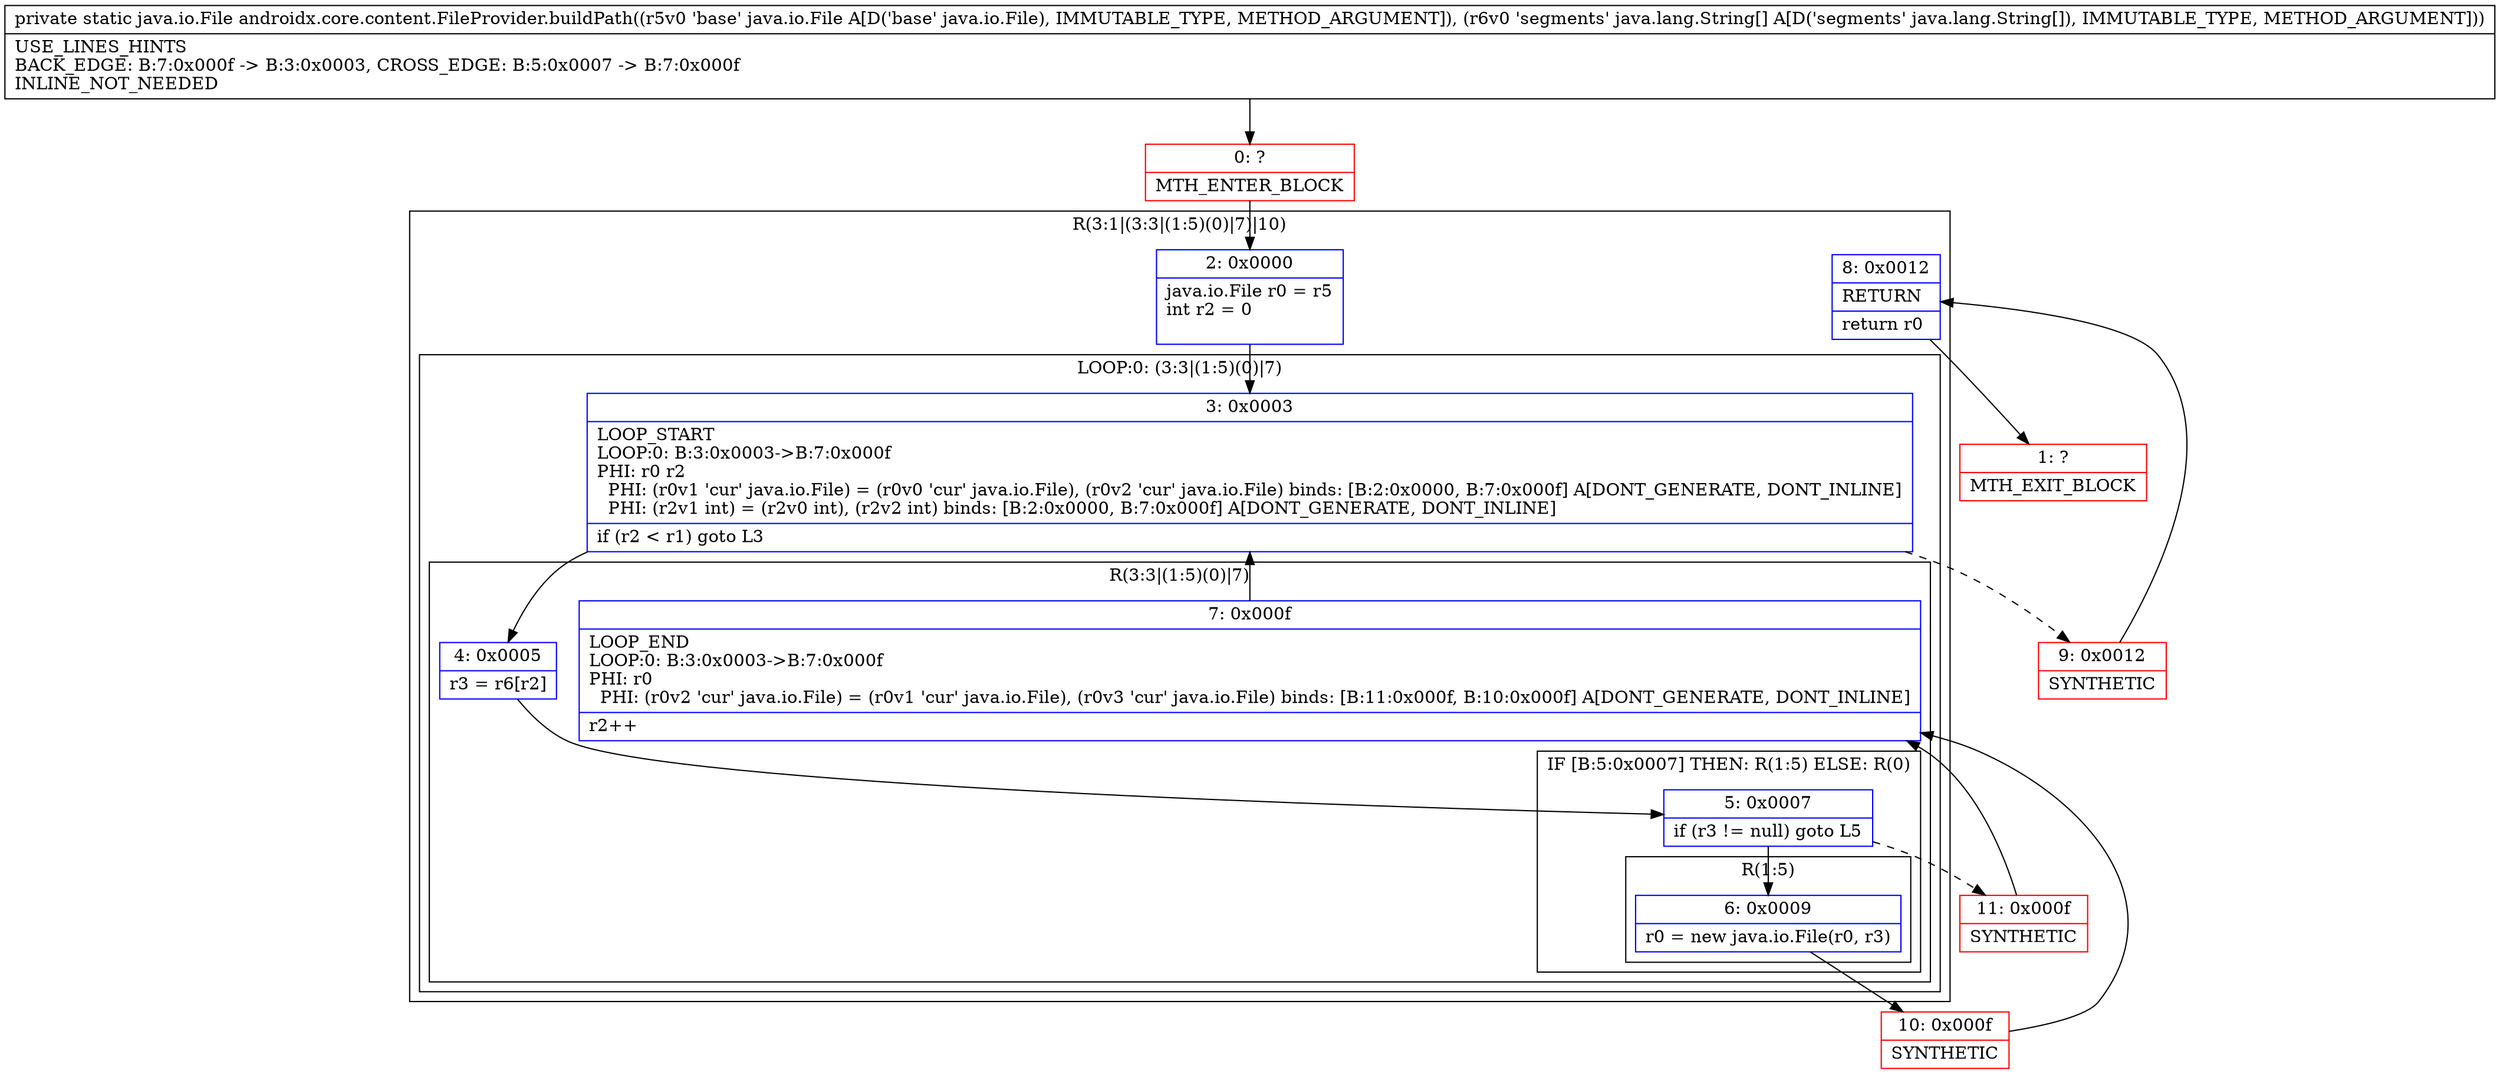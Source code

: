digraph "CFG forandroidx.core.content.FileProvider.buildPath(Ljava\/io\/File;[Ljava\/lang\/String;)Ljava\/io\/File;" {
subgraph cluster_Region_390743845 {
label = "R(3:1|(3:3|(1:5)(0)|7)|10)";
node [shape=record,color=blue];
Node_2 [shape=record,label="{2\:\ 0x0000|java.io.File r0 = r5\lint r2 = 0\l\l}"];
subgraph cluster_LoopRegion_80260336 {
label = "LOOP:0: (3:3|(1:5)(0)|7)";
node [shape=record,color=blue];
Node_3 [shape=record,label="{3\:\ 0x0003|LOOP_START\lLOOP:0: B:3:0x0003\-\>B:7:0x000f\lPHI: r0 r2 \l  PHI: (r0v1 'cur' java.io.File) = (r0v0 'cur' java.io.File), (r0v2 'cur' java.io.File) binds: [B:2:0x0000, B:7:0x000f] A[DONT_GENERATE, DONT_INLINE]\l  PHI: (r2v1 int) = (r2v0 int), (r2v2 int) binds: [B:2:0x0000, B:7:0x000f] A[DONT_GENERATE, DONT_INLINE]\l|if (r2 \< r1) goto L3\l}"];
subgraph cluster_Region_1845112025 {
label = "R(3:3|(1:5)(0)|7)";
node [shape=record,color=blue];
Node_4 [shape=record,label="{4\:\ 0x0005|r3 = r6[r2]\l}"];
subgraph cluster_IfRegion_938571524 {
label = "IF [B:5:0x0007] THEN: R(1:5) ELSE: R(0)";
node [shape=record,color=blue];
Node_5 [shape=record,label="{5\:\ 0x0007|if (r3 != null) goto L5\l}"];
subgraph cluster_Region_1729433289 {
label = "R(1:5)";
node [shape=record,color=blue];
Node_6 [shape=record,label="{6\:\ 0x0009|r0 = new java.io.File(r0, r3)\l}"];
}
subgraph cluster_Region_1258930096 {
label = "R(0)";
node [shape=record,color=blue];
}
}
Node_7 [shape=record,label="{7\:\ 0x000f|LOOP_END\lLOOP:0: B:3:0x0003\-\>B:7:0x000f\lPHI: r0 \l  PHI: (r0v2 'cur' java.io.File) = (r0v1 'cur' java.io.File), (r0v3 'cur' java.io.File) binds: [B:11:0x000f, B:10:0x000f] A[DONT_GENERATE, DONT_INLINE]\l|r2++\l}"];
}
}
Node_8 [shape=record,label="{8\:\ 0x0012|RETURN\l|return r0\l}"];
}
Node_0 [shape=record,color=red,label="{0\:\ ?|MTH_ENTER_BLOCK\l}"];
Node_10 [shape=record,color=red,label="{10\:\ 0x000f|SYNTHETIC\l}"];
Node_11 [shape=record,color=red,label="{11\:\ 0x000f|SYNTHETIC\l}"];
Node_9 [shape=record,color=red,label="{9\:\ 0x0012|SYNTHETIC\l}"];
Node_1 [shape=record,color=red,label="{1\:\ ?|MTH_EXIT_BLOCK\l}"];
MethodNode[shape=record,label="{private static java.io.File androidx.core.content.FileProvider.buildPath((r5v0 'base' java.io.File A[D('base' java.io.File), IMMUTABLE_TYPE, METHOD_ARGUMENT]), (r6v0 'segments' java.lang.String[] A[D('segments' java.lang.String[]), IMMUTABLE_TYPE, METHOD_ARGUMENT]))  | USE_LINES_HINTS\lBACK_EDGE: B:7:0x000f \-\> B:3:0x0003, CROSS_EDGE: B:5:0x0007 \-\> B:7:0x000f\lINLINE_NOT_NEEDED\l}"];
MethodNode -> Node_0;Node_2 -> Node_3;
Node_3 -> Node_4;
Node_3 -> Node_9[style=dashed];
Node_4 -> Node_5;
Node_5 -> Node_6;
Node_5 -> Node_11[style=dashed];
Node_6 -> Node_10;
Node_7 -> Node_3;
Node_8 -> Node_1;
Node_0 -> Node_2;
Node_10 -> Node_7;
Node_11 -> Node_7;
Node_9 -> Node_8;
}

